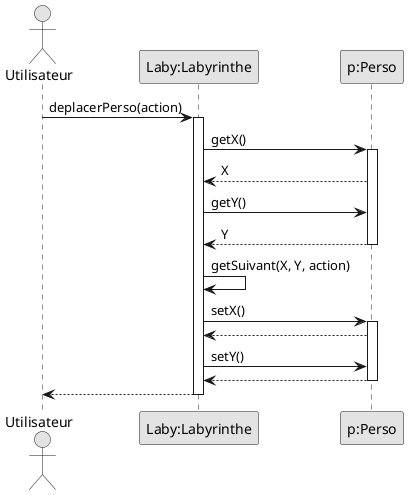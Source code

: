 @startuml
skinparam monochrome true

actor Utilisateur

participant "Laby:Labyrinthe" as Laby
participant "p:Perso" as P

Utilisateur -> Laby: deplacerPerso(action)
activate Laby
Laby -> P: getX()
activate P
Laby <-- P: X
Laby -> P: getY()
Laby <-- P: Y
deactivate P
Laby -> Laby:getSuivant(X, Y, action)
Laby -> P: setX()
activate P
Laby <-- P:
Laby -> P: setY()
Laby <-- P:
deactivate P
Laby --> Utilisateur
deactivate Laby

@enduml
